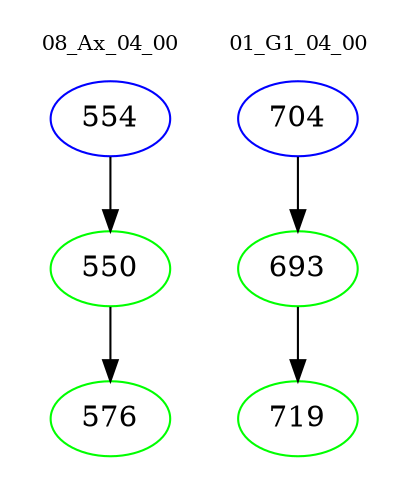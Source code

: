 digraph{
subgraph cluster_0 {
color = white
label = "08_Ax_04_00";
fontsize=10;
T0_554 [label="554", color="blue"]
T0_554 -> T0_550 [color="black"]
T0_550 [label="550", color="green"]
T0_550 -> T0_576 [color="black"]
T0_576 [label="576", color="green"]
}
subgraph cluster_1 {
color = white
label = "01_G1_04_00";
fontsize=10;
T1_704 [label="704", color="blue"]
T1_704 -> T1_693 [color="black"]
T1_693 [label="693", color="green"]
T1_693 -> T1_719 [color="black"]
T1_719 [label="719", color="green"]
}
}
